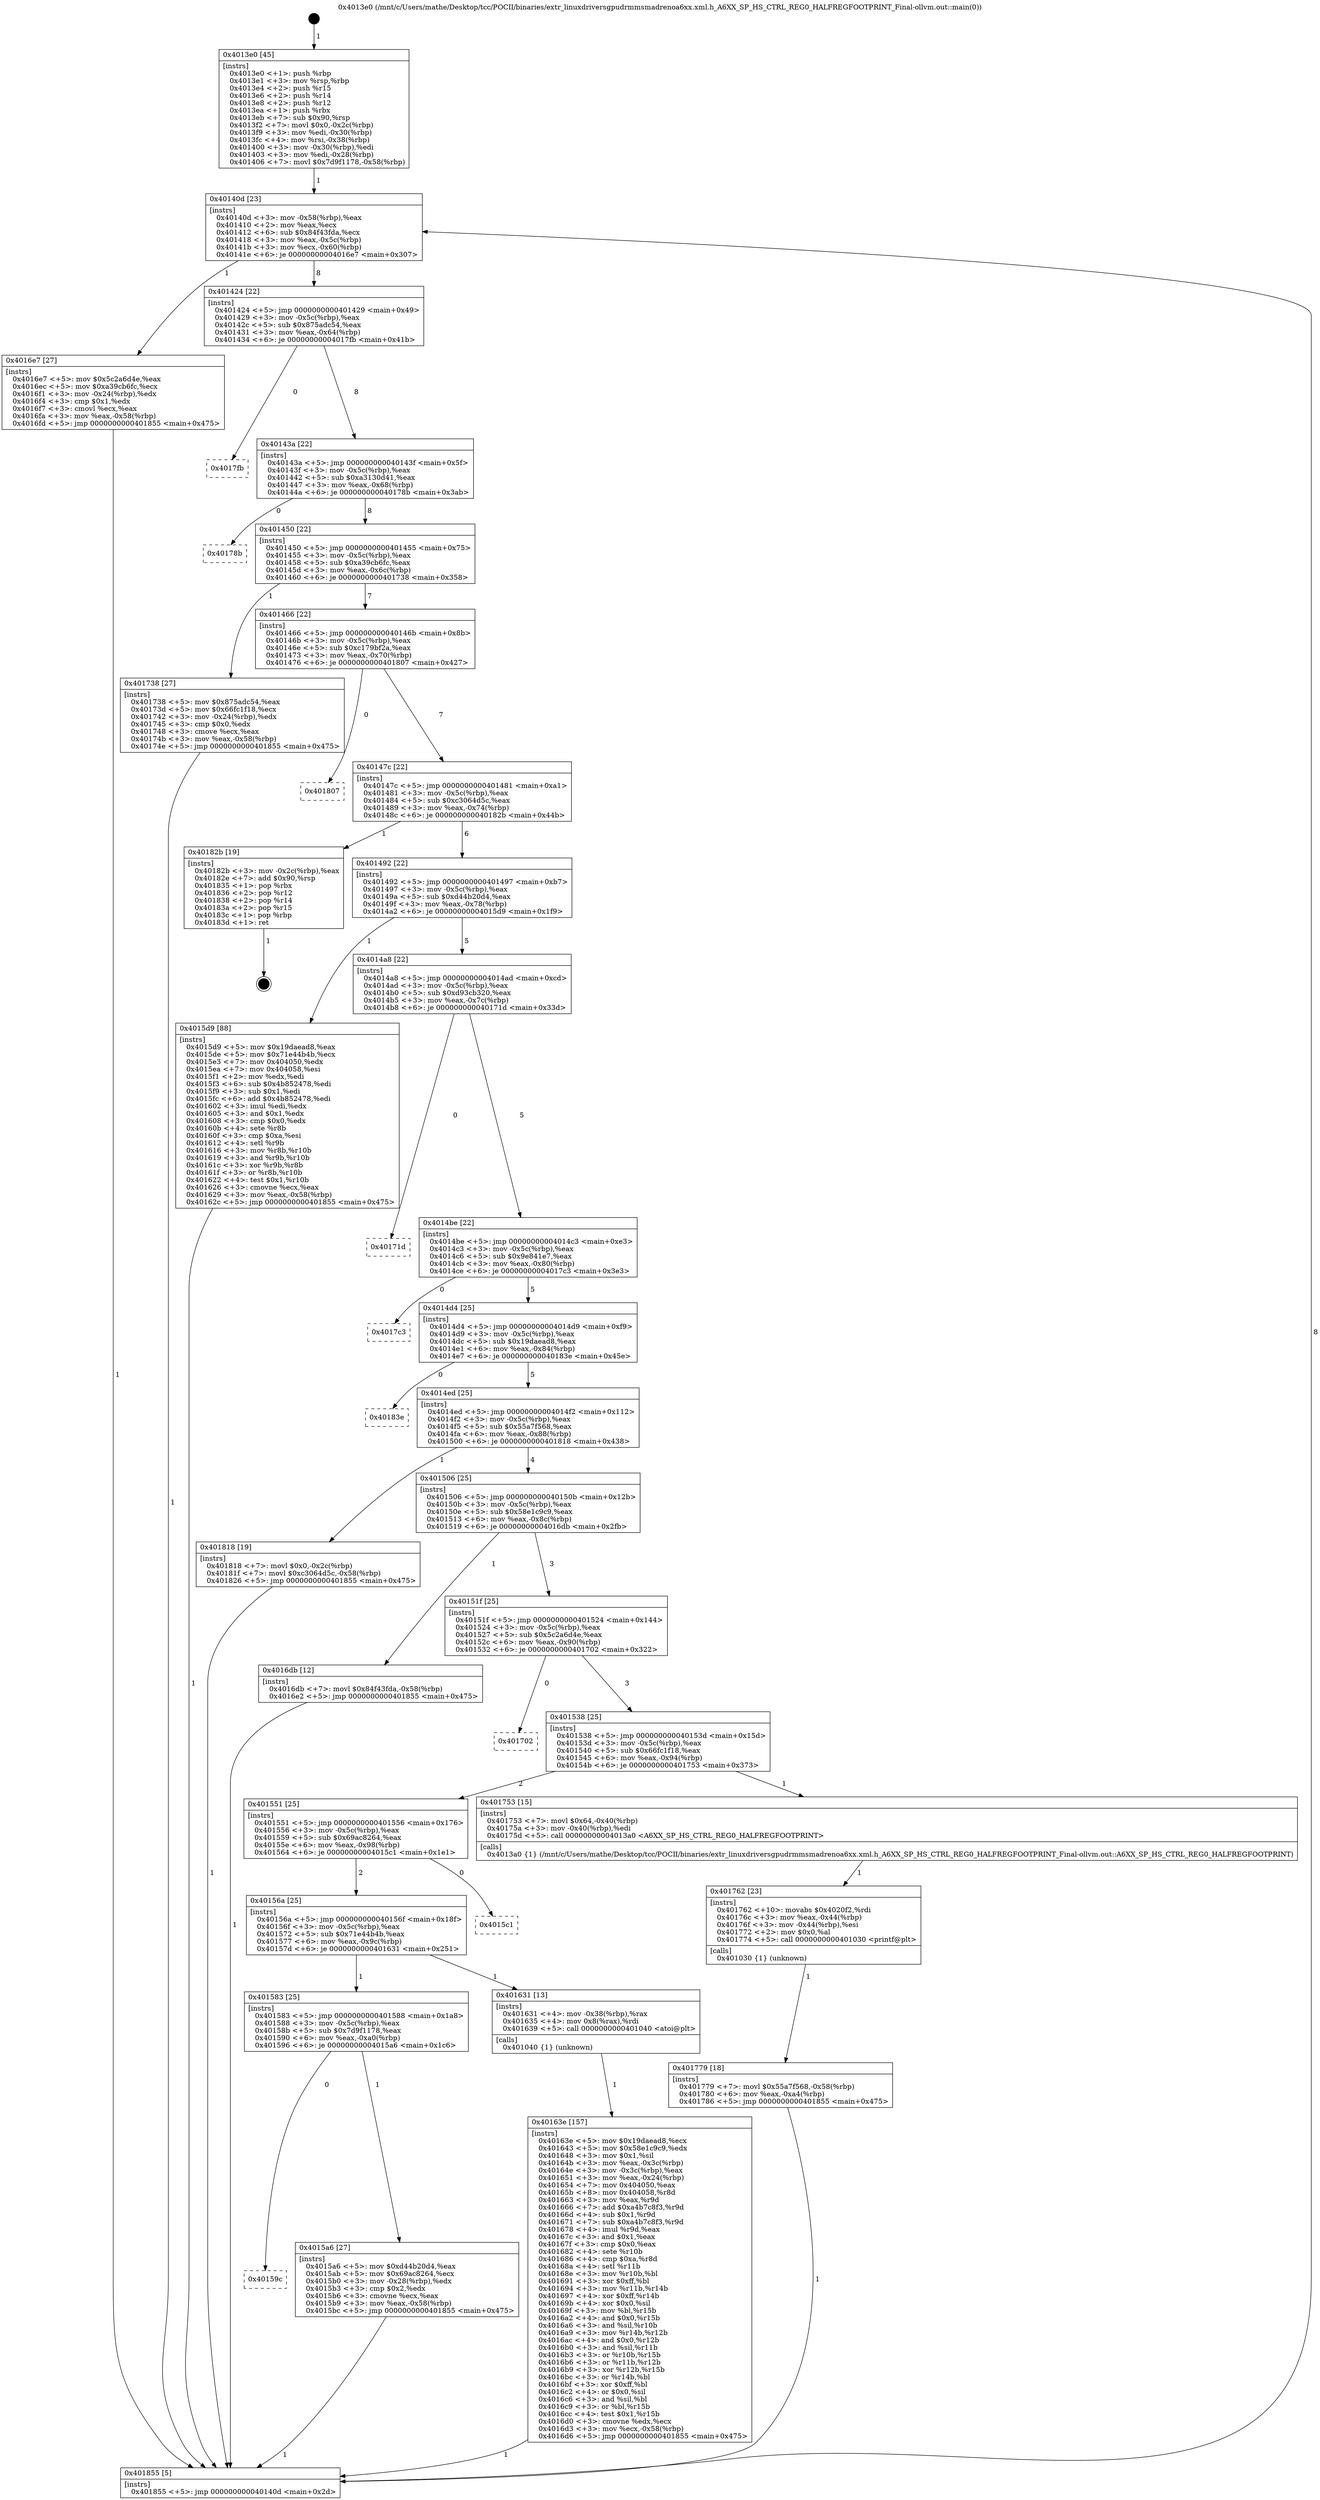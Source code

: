 digraph "0x4013e0" {
  label = "0x4013e0 (/mnt/c/Users/mathe/Desktop/tcc/POCII/binaries/extr_linuxdriversgpudrmmsmadrenoa6xx.xml.h_A6XX_SP_HS_CTRL_REG0_HALFREGFOOTPRINT_Final-ollvm.out::main(0))"
  labelloc = "t"
  node[shape=record]

  Entry [label="",width=0.3,height=0.3,shape=circle,fillcolor=black,style=filled]
  "0x40140d" [label="{
     0x40140d [23]\l
     | [instrs]\l
     &nbsp;&nbsp;0x40140d \<+3\>: mov -0x58(%rbp),%eax\l
     &nbsp;&nbsp;0x401410 \<+2\>: mov %eax,%ecx\l
     &nbsp;&nbsp;0x401412 \<+6\>: sub $0x84f43fda,%ecx\l
     &nbsp;&nbsp;0x401418 \<+3\>: mov %eax,-0x5c(%rbp)\l
     &nbsp;&nbsp;0x40141b \<+3\>: mov %ecx,-0x60(%rbp)\l
     &nbsp;&nbsp;0x40141e \<+6\>: je 00000000004016e7 \<main+0x307\>\l
  }"]
  "0x4016e7" [label="{
     0x4016e7 [27]\l
     | [instrs]\l
     &nbsp;&nbsp;0x4016e7 \<+5\>: mov $0x5c2a6d4e,%eax\l
     &nbsp;&nbsp;0x4016ec \<+5\>: mov $0xa39cb6fc,%ecx\l
     &nbsp;&nbsp;0x4016f1 \<+3\>: mov -0x24(%rbp),%edx\l
     &nbsp;&nbsp;0x4016f4 \<+3\>: cmp $0x1,%edx\l
     &nbsp;&nbsp;0x4016f7 \<+3\>: cmovl %ecx,%eax\l
     &nbsp;&nbsp;0x4016fa \<+3\>: mov %eax,-0x58(%rbp)\l
     &nbsp;&nbsp;0x4016fd \<+5\>: jmp 0000000000401855 \<main+0x475\>\l
  }"]
  "0x401424" [label="{
     0x401424 [22]\l
     | [instrs]\l
     &nbsp;&nbsp;0x401424 \<+5\>: jmp 0000000000401429 \<main+0x49\>\l
     &nbsp;&nbsp;0x401429 \<+3\>: mov -0x5c(%rbp),%eax\l
     &nbsp;&nbsp;0x40142c \<+5\>: sub $0x875adc54,%eax\l
     &nbsp;&nbsp;0x401431 \<+3\>: mov %eax,-0x64(%rbp)\l
     &nbsp;&nbsp;0x401434 \<+6\>: je 00000000004017fb \<main+0x41b\>\l
  }"]
  Exit [label="",width=0.3,height=0.3,shape=circle,fillcolor=black,style=filled,peripheries=2]
  "0x4017fb" [label="{
     0x4017fb\l
  }", style=dashed]
  "0x40143a" [label="{
     0x40143a [22]\l
     | [instrs]\l
     &nbsp;&nbsp;0x40143a \<+5\>: jmp 000000000040143f \<main+0x5f\>\l
     &nbsp;&nbsp;0x40143f \<+3\>: mov -0x5c(%rbp),%eax\l
     &nbsp;&nbsp;0x401442 \<+5\>: sub $0xa3130d41,%eax\l
     &nbsp;&nbsp;0x401447 \<+3\>: mov %eax,-0x68(%rbp)\l
     &nbsp;&nbsp;0x40144a \<+6\>: je 000000000040178b \<main+0x3ab\>\l
  }"]
  "0x401779" [label="{
     0x401779 [18]\l
     | [instrs]\l
     &nbsp;&nbsp;0x401779 \<+7\>: movl $0x55a7f568,-0x58(%rbp)\l
     &nbsp;&nbsp;0x401780 \<+6\>: mov %eax,-0xa4(%rbp)\l
     &nbsp;&nbsp;0x401786 \<+5\>: jmp 0000000000401855 \<main+0x475\>\l
  }"]
  "0x40178b" [label="{
     0x40178b\l
  }", style=dashed]
  "0x401450" [label="{
     0x401450 [22]\l
     | [instrs]\l
     &nbsp;&nbsp;0x401450 \<+5\>: jmp 0000000000401455 \<main+0x75\>\l
     &nbsp;&nbsp;0x401455 \<+3\>: mov -0x5c(%rbp),%eax\l
     &nbsp;&nbsp;0x401458 \<+5\>: sub $0xa39cb6fc,%eax\l
     &nbsp;&nbsp;0x40145d \<+3\>: mov %eax,-0x6c(%rbp)\l
     &nbsp;&nbsp;0x401460 \<+6\>: je 0000000000401738 \<main+0x358\>\l
  }"]
  "0x401762" [label="{
     0x401762 [23]\l
     | [instrs]\l
     &nbsp;&nbsp;0x401762 \<+10\>: movabs $0x4020f2,%rdi\l
     &nbsp;&nbsp;0x40176c \<+3\>: mov %eax,-0x44(%rbp)\l
     &nbsp;&nbsp;0x40176f \<+3\>: mov -0x44(%rbp),%esi\l
     &nbsp;&nbsp;0x401772 \<+2\>: mov $0x0,%al\l
     &nbsp;&nbsp;0x401774 \<+5\>: call 0000000000401030 \<printf@plt\>\l
     | [calls]\l
     &nbsp;&nbsp;0x401030 \{1\} (unknown)\l
  }"]
  "0x401738" [label="{
     0x401738 [27]\l
     | [instrs]\l
     &nbsp;&nbsp;0x401738 \<+5\>: mov $0x875adc54,%eax\l
     &nbsp;&nbsp;0x40173d \<+5\>: mov $0x66fc1f18,%ecx\l
     &nbsp;&nbsp;0x401742 \<+3\>: mov -0x24(%rbp),%edx\l
     &nbsp;&nbsp;0x401745 \<+3\>: cmp $0x0,%edx\l
     &nbsp;&nbsp;0x401748 \<+3\>: cmove %ecx,%eax\l
     &nbsp;&nbsp;0x40174b \<+3\>: mov %eax,-0x58(%rbp)\l
     &nbsp;&nbsp;0x40174e \<+5\>: jmp 0000000000401855 \<main+0x475\>\l
  }"]
  "0x401466" [label="{
     0x401466 [22]\l
     | [instrs]\l
     &nbsp;&nbsp;0x401466 \<+5\>: jmp 000000000040146b \<main+0x8b\>\l
     &nbsp;&nbsp;0x40146b \<+3\>: mov -0x5c(%rbp),%eax\l
     &nbsp;&nbsp;0x40146e \<+5\>: sub $0xc179bf2a,%eax\l
     &nbsp;&nbsp;0x401473 \<+3\>: mov %eax,-0x70(%rbp)\l
     &nbsp;&nbsp;0x401476 \<+6\>: je 0000000000401807 \<main+0x427\>\l
  }"]
  "0x40163e" [label="{
     0x40163e [157]\l
     | [instrs]\l
     &nbsp;&nbsp;0x40163e \<+5\>: mov $0x19daead8,%ecx\l
     &nbsp;&nbsp;0x401643 \<+5\>: mov $0x58e1c9c9,%edx\l
     &nbsp;&nbsp;0x401648 \<+3\>: mov $0x1,%sil\l
     &nbsp;&nbsp;0x40164b \<+3\>: mov %eax,-0x3c(%rbp)\l
     &nbsp;&nbsp;0x40164e \<+3\>: mov -0x3c(%rbp),%eax\l
     &nbsp;&nbsp;0x401651 \<+3\>: mov %eax,-0x24(%rbp)\l
     &nbsp;&nbsp;0x401654 \<+7\>: mov 0x404050,%eax\l
     &nbsp;&nbsp;0x40165b \<+8\>: mov 0x404058,%r8d\l
     &nbsp;&nbsp;0x401663 \<+3\>: mov %eax,%r9d\l
     &nbsp;&nbsp;0x401666 \<+7\>: add $0xa4b7c8f3,%r9d\l
     &nbsp;&nbsp;0x40166d \<+4\>: sub $0x1,%r9d\l
     &nbsp;&nbsp;0x401671 \<+7\>: sub $0xa4b7c8f3,%r9d\l
     &nbsp;&nbsp;0x401678 \<+4\>: imul %r9d,%eax\l
     &nbsp;&nbsp;0x40167c \<+3\>: and $0x1,%eax\l
     &nbsp;&nbsp;0x40167f \<+3\>: cmp $0x0,%eax\l
     &nbsp;&nbsp;0x401682 \<+4\>: sete %r10b\l
     &nbsp;&nbsp;0x401686 \<+4\>: cmp $0xa,%r8d\l
     &nbsp;&nbsp;0x40168a \<+4\>: setl %r11b\l
     &nbsp;&nbsp;0x40168e \<+3\>: mov %r10b,%bl\l
     &nbsp;&nbsp;0x401691 \<+3\>: xor $0xff,%bl\l
     &nbsp;&nbsp;0x401694 \<+3\>: mov %r11b,%r14b\l
     &nbsp;&nbsp;0x401697 \<+4\>: xor $0xff,%r14b\l
     &nbsp;&nbsp;0x40169b \<+4\>: xor $0x0,%sil\l
     &nbsp;&nbsp;0x40169f \<+3\>: mov %bl,%r15b\l
     &nbsp;&nbsp;0x4016a2 \<+4\>: and $0x0,%r15b\l
     &nbsp;&nbsp;0x4016a6 \<+3\>: and %sil,%r10b\l
     &nbsp;&nbsp;0x4016a9 \<+3\>: mov %r14b,%r12b\l
     &nbsp;&nbsp;0x4016ac \<+4\>: and $0x0,%r12b\l
     &nbsp;&nbsp;0x4016b0 \<+3\>: and %sil,%r11b\l
     &nbsp;&nbsp;0x4016b3 \<+3\>: or %r10b,%r15b\l
     &nbsp;&nbsp;0x4016b6 \<+3\>: or %r11b,%r12b\l
     &nbsp;&nbsp;0x4016b9 \<+3\>: xor %r12b,%r15b\l
     &nbsp;&nbsp;0x4016bc \<+3\>: or %r14b,%bl\l
     &nbsp;&nbsp;0x4016bf \<+3\>: xor $0xff,%bl\l
     &nbsp;&nbsp;0x4016c2 \<+4\>: or $0x0,%sil\l
     &nbsp;&nbsp;0x4016c6 \<+3\>: and %sil,%bl\l
     &nbsp;&nbsp;0x4016c9 \<+3\>: or %bl,%r15b\l
     &nbsp;&nbsp;0x4016cc \<+4\>: test $0x1,%r15b\l
     &nbsp;&nbsp;0x4016d0 \<+3\>: cmovne %edx,%ecx\l
     &nbsp;&nbsp;0x4016d3 \<+3\>: mov %ecx,-0x58(%rbp)\l
     &nbsp;&nbsp;0x4016d6 \<+5\>: jmp 0000000000401855 \<main+0x475\>\l
  }"]
  "0x401807" [label="{
     0x401807\l
  }", style=dashed]
  "0x40147c" [label="{
     0x40147c [22]\l
     | [instrs]\l
     &nbsp;&nbsp;0x40147c \<+5\>: jmp 0000000000401481 \<main+0xa1\>\l
     &nbsp;&nbsp;0x401481 \<+3\>: mov -0x5c(%rbp),%eax\l
     &nbsp;&nbsp;0x401484 \<+5\>: sub $0xc3064d5c,%eax\l
     &nbsp;&nbsp;0x401489 \<+3\>: mov %eax,-0x74(%rbp)\l
     &nbsp;&nbsp;0x40148c \<+6\>: je 000000000040182b \<main+0x44b\>\l
  }"]
  "0x4013e0" [label="{
     0x4013e0 [45]\l
     | [instrs]\l
     &nbsp;&nbsp;0x4013e0 \<+1\>: push %rbp\l
     &nbsp;&nbsp;0x4013e1 \<+3\>: mov %rsp,%rbp\l
     &nbsp;&nbsp;0x4013e4 \<+2\>: push %r15\l
     &nbsp;&nbsp;0x4013e6 \<+2\>: push %r14\l
     &nbsp;&nbsp;0x4013e8 \<+2\>: push %r12\l
     &nbsp;&nbsp;0x4013ea \<+1\>: push %rbx\l
     &nbsp;&nbsp;0x4013eb \<+7\>: sub $0x90,%rsp\l
     &nbsp;&nbsp;0x4013f2 \<+7\>: movl $0x0,-0x2c(%rbp)\l
     &nbsp;&nbsp;0x4013f9 \<+3\>: mov %edi,-0x30(%rbp)\l
     &nbsp;&nbsp;0x4013fc \<+4\>: mov %rsi,-0x38(%rbp)\l
     &nbsp;&nbsp;0x401400 \<+3\>: mov -0x30(%rbp),%edi\l
     &nbsp;&nbsp;0x401403 \<+3\>: mov %edi,-0x28(%rbp)\l
     &nbsp;&nbsp;0x401406 \<+7\>: movl $0x7d9f1178,-0x58(%rbp)\l
  }"]
  "0x40182b" [label="{
     0x40182b [19]\l
     | [instrs]\l
     &nbsp;&nbsp;0x40182b \<+3\>: mov -0x2c(%rbp),%eax\l
     &nbsp;&nbsp;0x40182e \<+7\>: add $0x90,%rsp\l
     &nbsp;&nbsp;0x401835 \<+1\>: pop %rbx\l
     &nbsp;&nbsp;0x401836 \<+2\>: pop %r12\l
     &nbsp;&nbsp;0x401838 \<+2\>: pop %r14\l
     &nbsp;&nbsp;0x40183a \<+2\>: pop %r15\l
     &nbsp;&nbsp;0x40183c \<+1\>: pop %rbp\l
     &nbsp;&nbsp;0x40183d \<+1\>: ret\l
  }"]
  "0x401492" [label="{
     0x401492 [22]\l
     | [instrs]\l
     &nbsp;&nbsp;0x401492 \<+5\>: jmp 0000000000401497 \<main+0xb7\>\l
     &nbsp;&nbsp;0x401497 \<+3\>: mov -0x5c(%rbp),%eax\l
     &nbsp;&nbsp;0x40149a \<+5\>: sub $0xd44b20d4,%eax\l
     &nbsp;&nbsp;0x40149f \<+3\>: mov %eax,-0x78(%rbp)\l
     &nbsp;&nbsp;0x4014a2 \<+6\>: je 00000000004015d9 \<main+0x1f9\>\l
  }"]
  "0x401855" [label="{
     0x401855 [5]\l
     | [instrs]\l
     &nbsp;&nbsp;0x401855 \<+5\>: jmp 000000000040140d \<main+0x2d\>\l
  }"]
  "0x4015d9" [label="{
     0x4015d9 [88]\l
     | [instrs]\l
     &nbsp;&nbsp;0x4015d9 \<+5\>: mov $0x19daead8,%eax\l
     &nbsp;&nbsp;0x4015de \<+5\>: mov $0x71e44b4b,%ecx\l
     &nbsp;&nbsp;0x4015e3 \<+7\>: mov 0x404050,%edx\l
     &nbsp;&nbsp;0x4015ea \<+7\>: mov 0x404058,%esi\l
     &nbsp;&nbsp;0x4015f1 \<+2\>: mov %edx,%edi\l
     &nbsp;&nbsp;0x4015f3 \<+6\>: sub $0x4b852478,%edi\l
     &nbsp;&nbsp;0x4015f9 \<+3\>: sub $0x1,%edi\l
     &nbsp;&nbsp;0x4015fc \<+6\>: add $0x4b852478,%edi\l
     &nbsp;&nbsp;0x401602 \<+3\>: imul %edi,%edx\l
     &nbsp;&nbsp;0x401605 \<+3\>: and $0x1,%edx\l
     &nbsp;&nbsp;0x401608 \<+3\>: cmp $0x0,%edx\l
     &nbsp;&nbsp;0x40160b \<+4\>: sete %r8b\l
     &nbsp;&nbsp;0x40160f \<+3\>: cmp $0xa,%esi\l
     &nbsp;&nbsp;0x401612 \<+4\>: setl %r9b\l
     &nbsp;&nbsp;0x401616 \<+3\>: mov %r8b,%r10b\l
     &nbsp;&nbsp;0x401619 \<+3\>: and %r9b,%r10b\l
     &nbsp;&nbsp;0x40161c \<+3\>: xor %r9b,%r8b\l
     &nbsp;&nbsp;0x40161f \<+3\>: or %r8b,%r10b\l
     &nbsp;&nbsp;0x401622 \<+4\>: test $0x1,%r10b\l
     &nbsp;&nbsp;0x401626 \<+3\>: cmovne %ecx,%eax\l
     &nbsp;&nbsp;0x401629 \<+3\>: mov %eax,-0x58(%rbp)\l
     &nbsp;&nbsp;0x40162c \<+5\>: jmp 0000000000401855 \<main+0x475\>\l
  }"]
  "0x4014a8" [label="{
     0x4014a8 [22]\l
     | [instrs]\l
     &nbsp;&nbsp;0x4014a8 \<+5\>: jmp 00000000004014ad \<main+0xcd\>\l
     &nbsp;&nbsp;0x4014ad \<+3\>: mov -0x5c(%rbp),%eax\l
     &nbsp;&nbsp;0x4014b0 \<+5\>: sub $0xd93cb320,%eax\l
     &nbsp;&nbsp;0x4014b5 \<+3\>: mov %eax,-0x7c(%rbp)\l
     &nbsp;&nbsp;0x4014b8 \<+6\>: je 000000000040171d \<main+0x33d\>\l
  }"]
  "0x40159c" [label="{
     0x40159c\l
  }", style=dashed]
  "0x40171d" [label="{
     0x40171d\l
  }", style=dashed]
  "0x4014be" [label="{
     0x4014be [22]\l
     | [instrs]\l
     &nbsp;&nbsp;0x4014be \<+5\>: jmp 00000000004014c3 \<main+0xe3\>\l
     &nbsp;&nbsp;0x4014c3 \<+3\>: mov -0x5c(%rbp),%eax\l
     &nbsp;&nbsp;0x4014c6 \<+5\>: sub $0x9e841e7,%eax\l
     &nbsp;&nbsp;0x4014cb \<+3\>: mov %eax,-0x80(%rbp)\l
     &nbsp;&nbsp;0x4014ce \<+6\>: je 00000000004017c3 \<main+0x3e3\>\l
  }"]
  "0x4015a6" [label="{
     0x4015a6 [27]\l
     | [instrs]\l
     &nbsp;&nbsp;0x4015a6 \<+5\>: mov $0xd44b20d4,%eax\l
     &nbsp;&nbsp;0x4015ab \<+5\>: mov $0x69ac8264,%ecx\l
     &nbsp;&nbsp;0x4015b0 \<+3\>: mov -0x28(%rbp),%edx\l
     &nbsp;&nbsp;0x4015b3 \<+3\>: cmp $0x2,%edx\l
     &nbsp;&nbsp;0x4015b6 \<+3\>: cmovne %ecx,%eax\l
     &nbsp;&nbsp;0x4015b9 \<+3\>: mov %eax,-0x58(%rbp)\l
     &nbsp;&nbsp;0x4015bc \<+5\>: jmp 0000000000401855 \<main+0x475\>\l
  }"]
  "0x4017c3" [label="{
     0x4017c3\l
  }", style=dashed]
  "0x4014d4" [label="{
     0x4014d4 [25]\l
     | [instrs]\l
     &nbsp;&nbsp;0x4014d4 \<+5\>: jmp 00000000004014d9 \<main+0xf9\>\l
     &nbsp;&nbsp;0x4014d9 \<+3\>: mov -0x5c(%rbp),%eax\l
     &nbsp;&nbsp;0x4014dc \<+5\>: sub $0x19daead8,%eax\l
     &nbsp;&nbsp;0x4014e1 \<+6\>: mov %eax,-0x84(%rbp)\l
     &nbsp;&nbsp;0x4014e7 \<+6\>: je 000000000040183e \<main+0x45e\>\l
  }"]
  "0x401583" [label="{
     0x401583 [25]\l
     | [instrs]\l
     &nbsp;&nbsp;0x401583 \<+5\>: jmp 0000000000401588 \<main+0x1a8\>\l
     &nbsp;&nbsp;0x401588 \<+3\>: mov -0x5c(%rbp),%eax\l
     &nbsp;&nbsp;0x40158b \<+5\>: sub $0x7d9f1178,%eax\l
     &nbsp;&nbsp;0x401590 \<+6\>: mov %eax,-0xa0(%rbp)\l
     &nbsp;&nbsp;0x401596 \<+6\>: je 00000000004015a6 \<main+0x1c6\>\l
  }"]
  "0x40183e" [label="{
     0x40183e\l
  }", style=dashed]
  "0x4014ed" [label="{
     0x4014ed [25]\l
     | [instrs]\l
     &nbsp;&nbsp;0x4014ed \<+5\>: jmp 00000000004014f2 \<main+0x112\>\l
     &nbsp;&nbsp;0x4014f2 \<+3\>: mov -0x5c(%rbp),%eax\l
     &nbsp;&nbsp;0x4014f5 \<+5\>: sub $0x55a7f568,%eax\l
     &nbsp;&nbsp;0x4014fa \<+6\>: mov %eax,-0x88(%rbp)\l
     &nbsp;&nbsp;0x401500 \<+6\>: je 0000000000401818 \<main+0x438\>\l
  }"]
  "0x401631" [label="{
     0x401631 [13]\l
     | [instrs]\l
     &nbsp;&nbsp;0x401631 \<+4\>: mov -0x38(%rbp),%rax\l
     &nbsp;&nbsp;0x401635 \<+4\>: mov 0x8(%rax),%rdi\l
     &nbsp;&nbsp;0x401639 \<+5\>: call 0000000000401040 \<atoi@plt\>\l
     | [calls]\l
     &nbsp;&nbsp;0x401040 \{1\} (unknown)\l
  }"]
  "0x401818" [label="{
     0x401818 [19]\l
     | [instrs]\l
     &nbsp;&nbsp;0x401818 \<+7\>: movl $0x0,-0x2c(%rbp)\l
     &nbsp;&nbsp;0x40181f \<+7\>: movl $0xc3064d5c,-0x58(%rbp)\l
     &nbsp;&nbsp;0x401826 \<+5\>: jmp 0000000000401855 \<main+0x475\>\l
  }"]
  "0x401506" [label="{
     0x401506 [25]\l
     | [instrs]\l
     &nbsp;&nbsp;0x401506 \<+5\>: jmp 000000000040150b \<main+0x12b\>\l
     &nbsp;&nbsp;0x40150b \<+3\>: mov -0x5c(%rbp),%eax\l
     &nbsp;&nbsp;0x40150e \<+5\>: sub $0x58e1c9c9,%eax\l
     &nbsp;&nbsp;0x401513 \<+6\>: mov %eax,-0x8c(%rbp)\l
     &nbsp;&nbsp;0x401519 \<+6\>: je 00000000004016db \<main+0x2fb\>\l
  }"]
  "0x40156a" [label="{
     0x40156a [25]\l
     | [instrs]\l
     &nbsp;&nbsp;0x40156a \<+5\>: jmp 000000000040156f \<main+0x18f\>\l
     &nbsp;&nbsp;0x40156f \<+3\>: mov -0x5c(%rbp),%eax\l
     &nbsp;&nbsp;0x401572 \<+5\>: sub $0x71e44b4b,%eax\l
     &nbsp;&nbsp;0x401577 \<+6\>: mov %eax,-0x9c(%rbp)\l
     &nbsp;&nbsp;0x40157d \<+6\>: je 0000000000401631 \<main+0x251\>\l
  }"]
  "0x4016db" [label="{
     0x4016db [12]\l
     | [instrs]\l
     &nbsp;&nbsp;0x4016db \<+7\>: movl $0x84f43fda,-0x58(%rbp)\l
     &nbsp;&nbsp;0x4016e2 \<+5\>: jmp 0000000000401855 \<main+0x475\>\l
  }"]
  "0x40151f" [label="{
     0x40151f [25]\l
     | [instrs]\l
     &nbsp;&nbsp;0x40151f \<+5\>: jmp 0000000000401524 \<main+0x144\>\l
     &nbsp;&nbsp;0x401524 \<+3\>: mov -0x5c(%rbp),%eax\l
     &nbsp;&nbsp;0x401527 \<+5\>: sub $0x5c2a6d4e,%eax\l
     &nbsp;&nbsp;0x40152c \<+6\>: mov %eax,-0x90(%rbp)\l
     &nbsp;&nbsp;0x401532 \<+6\>: je 0000000000401702 \<main+0x322\>\l
  }"]
  "0x4015c1" [label="{
     0x4015c1\l
  }", style=dashed]
  "0x401702" [label="{
     0x401702\l
  }", style=dashed]
  "0x401538" [label="{
     0x401538 [25]\l
     | [instrs]\l
     &nbsp;&nbsp;0x401538 \<+5\>: jmp 000000000040153d \<main+0x15d\>\l
     &nbsp;&nbsp;0x40153d \<+3\>: mov -0x5c(%rbp),%eax\l
     &nbsp;&nbsp;0x401540 \<+5\>: sub $0x66fc1f18,%eax\l
     &nbsp;&nbsp;0x401545 \<+6\>: mov %eax,-0x94(%rbp)\l
     &nbsp;&nbsp;0x40154b \<+6\>: je 0000000000401753 \<main+0x373\>\l
  }"]
  "0x401551" [label="{
     0x401551 [25]\l
     | [instrs]\l
     &nbsp;&nbsp;0x401551 \<+5\>: jmp 0000000000401556 \<main+0x176\>\l
     &nbsp;&nbsp;0x401556 \<+3\>: mov -0x5c(%rbp),%eax\l
     &nbsp;&nbsp;0x401559 \<+5\>: sub $0x69ac8264,%eax\l
     &nbsp;&nbsp;0x40155e \<+6\>: mov %eax,-0x98(%rbp)\l
     &nbsp;&nbsp;0x401564 \<+6\>: je 00000000004015c1 \<main+0x1e1\>\l
  }"]
  "0x401753" [label="{
     0x401753 [15]\l
     | [instrs]\l
     &nbsp;&nbsp;0x401753 \<+7\>: movl $0x64,-0x40(%rbp)\l
     &nbsp;&nbsp;0x40175a \<+3\>: mov -0x40(%rbp),%edi\l
     &nbsp;&nbsp;0x40175d \<+5\>: call 00000000004013a0 \<A6XX_SP_HS_CTRL_REG0_HALFREGFOOTPRINT\>\l
     | [calls]\l
     &nbsp;&nbsp;0x4013a0 \{1\} (/mnt/c/Users/mathe/Desktop/tcc/POCII/binaries/extr_linuxdriversgpudrmmsmadrenoa6xx.xml.h_A6XX_SP_HS_CTRL_REG0_HALFREGFOOTPRINT_Final-ollvm.out::A6XX_SP_HS_CTRL_REG0_HALFREGFOOTPRINT)\l
  }"]
  Entry -> "0x4013e0" [label=" 1"]
  "0x40140d" -> "0x4016e7" [label=" 1"]
  "0x40140d" -> "0x401424" [label=" 8"]
  "0x40182b" -> Exit [label=" 1"]
  "0x401424" -> "0x4017fb" [label=" 0"]
  "0x401424" -> "0x40143a" [label=" 8"]
  "0x401818" -> "0x401855" [label=" 1"]
  "0x40143a" -> "0x40178b" [label=" 0"]
  "0x40143a" -> "0x401450" [label=" 8"]
  "0x401779" -> "0x401855" [label=" 1"]
  "0x401450" -> "0x401738" [label=" 1"]
  "0x401450" -> "0x401466" [label=" 7"]
  "0x401762" -> "0x401779" [label=" 1"]
  "0x401466" -> "0x401807" [label=" 0"]
  "0x401466" -> "0x40147c" [label=" 7"]
  "0x401753" -> "0x401762" [label=" 1"]
  "0x40147c" -> "0x40182b" [label=" 1"]
  "0x40147c" -> "0x401492" [label=" 6"]
  "0x401738" -> "0x401855" [label=" 1"]
  "0x401492" -> "0x4015d9" [label=" 1"]
  "0x401492" -> "0x4014a8" [label=" 5"]
  "0x4016e7" -> "0x401855" [label=" 1"]
  "0x4014a8" -> "0x40171d" [label=" 0"]
  "0x4014a8" -> "0x4014be" [label=" 5"]
  "0x4016db" -> "0x401855" [label=" 1"]
  "0x4014be" -> "0x4017c3" [label=" 0"]
  "0x4014be" -> "0x4014d4" [label=" 5"]
  "0x40163e" -> "0x401855" [label=" 1"]
  "0x4014d4" -> "0x40183e" [label=" 0"]
  "0x4014d4" -> "0x4014ed" [label=" 5"]
  "0x4015d9" -> "0x401855" [label=" 1"]
  "0x4014ed" -> "0x401818" [label=" 1"]
  "0x4014ed" -> "0x401506" [label=" 4"]
  "0x401855" -> "0x40140d" [label=" 8"]
  "0x401506" -> "0x4016db" [label=" 1"]
  "0x401506" -> "0x40151f" [label=" 3"]
  "0x4015a6" -> "0x401855" [label=" 1"]
  "0x40151f" -> "0x401702" [label=" 0"]
  "0x40151f" -> "0x401538" [label=" 3"]
  "0x401583" -> "0x40159c" [label=" 0"]
  "0x401538" -> "0x401753" [label=" 1"]
  "0x401538" -> "0x401551" [label=" 2"]
  "0x401583" -> "0x4015a6" [label=" 1"]
  "0x401551" -> "0x4015c1" [label=" 0"]
  "0x401551" -> "0x40156a" [label=" 2"]
  "0x4013e0" -> "0x40140d" [label=" 1"]
  "0x40156a" -> "0x401631" [label=" 1"]
  "0x40156a" -> "0x401583" [label=" 1"]
  "0x401631" -> "0x40163e" [label=" 1"]
}
